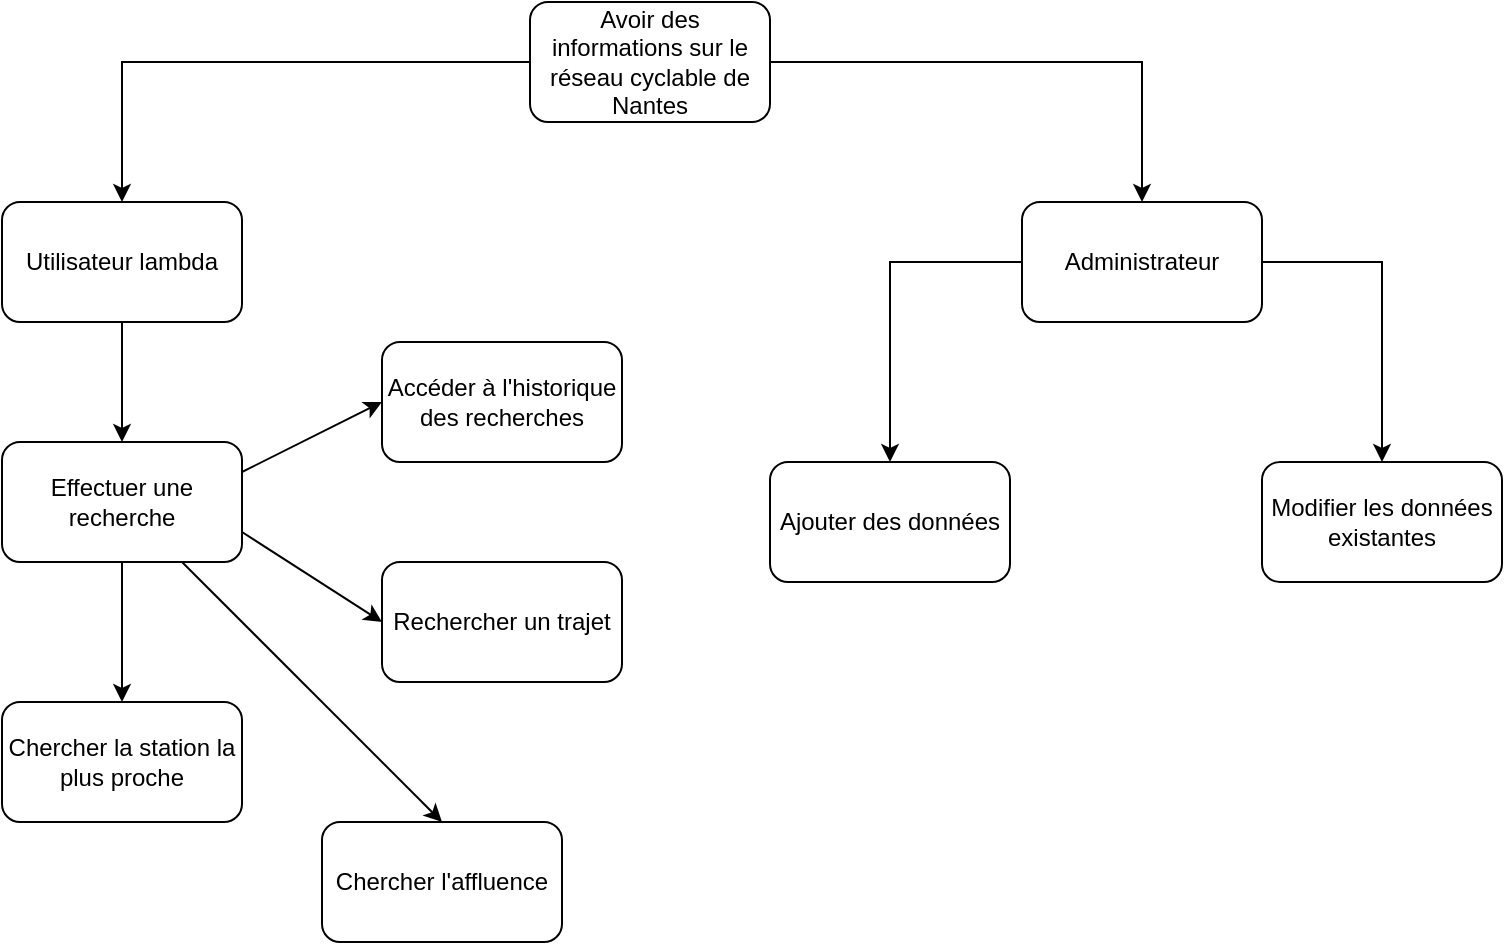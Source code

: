 <mxfile version="21.1.2" type="device">
  <diagram name="Page-1" id="9bde2a0nRje0BZCtym1A">
    <mxGraphModel dx="737" dy="355" grid="1" gridSize="10" guides="1" tooltips="1" connect="1" arrows="1" fold="1" page="1" pageScale="1" pageWidth="827" pageHeight="1169" math="0" shadow="0">
      <root>
        <mxCell id="0" />
        <mxCell id="1" parent="0" />
        <mxCell id="n06JU_qffFLI3z0BWXET-2" value="" style="rounded=1;whiteSpace=wrap;html=1;" vertex="1" parent="1">
          <mxGeometry x="314" y="40" width="120" height="60" as="geometry" />
        </mxCell>
        <mxCell id="n06JU_qffFLI3z0BWXET-8" style="edgeStyle=orthogonalEdgeStyle;rounded=0;orthogonalLoop=1;jettySize=auto;html=1;exitX=0;exitY=0.5;exitDx=0;exitDy=0;entryX=0.5;entryY=0;entryDx=0;entryDy=0;" edge="1" parent="1" source="n06JU_qffFLI3z0BWXET-3" target="n06JU_qffFLI3z0BWXET-6">
          <mxGeometry relative="1" as="geometry" />
        </mxCell>
        <mxCell id="n06JU_qffFLI3z0BWXET-9" style="edgeStyle=orthogonalEdgeStyle;rounded=0;orthogonalLoop=1;jettySize=auto;html=1;exitX=1;exitY=0.5;exitDx=0;exitDy=0;entryX=0.5;entryY=0;entryDx=0;entryDy=0;" edge="1" parent="1" source="n06JU_qffFLI3z0BWXET-3" target="n06JU_qffFLI3z0BWXET-7">
          <mxGeometry relative="1" as="geometry" />
        </mxCell>
        <mxCell id="n06JU_qffFLI3z0BWXET-3" value="Avoir des informations sur le réseau cyclable de Nantes" style="text;html=1;strokeColor=none;fillColor=none;align=center;verticalAlign=middle;whiteSpace=wrap;rounded=0;" vertex="1" parent="1">
          <mxGeometry x="314" y="40" width="120" height="60" as="geometry" />
        </mxCell>
        <mxCell id="n06JU_qffFLI3z0BWXET-4" value="" style="rounded=1;whiteSpace=wrap;html=1;" vertex="1" parent="1">
          <mxGeometry x="50" y="140" width="120" height="60" as="geometry" />
        </mxCell>
        <mxCell id="n06JU_qffFLI3z0BWXET-5" value="" style="rounded=1;whiteSpace=wrap;html=1;" vertex="1" parent="1">
          <mxGeometry x="560" y="140" width="120" height="60" as="geometry" />
        </mxCell>
        <mxCell id="n06JU_qffFLI3z0BWXET-18" style="edgeStyle=orthogonalEdgeStyle;rounded=0;orthogonalLoop=1;jettySize=auto;html=1;exitX=0.5;exitY=1;exitDx=0;exitDy=0;entryX=0.5;entryY=0;entryDx=0;entryDy=0;" edge="1" parent="1" source="n06JU_qffFLI3z0BWXET-6" target="n06JU_qffFLI3z0BWXET-17">
          <mxGeometry relative="1" as="geometry" />
        </mxCell>
        <mxCell id="n06JU_qffFLI3z0BWXET-6" value="Utilisateur lambda" style="text;html=1;strokeColor=none;fillColor=none;align=center;verticalAlign=middle;whiteSpace=wrap;rounded=0;" vertex="1" parent="1">
          <mxGeometry x="50" y="140" width="120" height="60" as="geometry" />
        </mxCell>
        <mxCell id="n06JU_qffFLI3z0BWXET-14" style="edgeStyle=orthogonalEdgeStyle;rounded=0;orthogonalLoop=1;jettySize=auto;html=1;exitX=0;exitY=0.5;exitDx=0;exitDy=0;entryX=0.5;entryY=0;entryDx=0;entryDy=0;" edge="1" parent="1" source="n06JU_qffFLI3z0BWXET-7" target="n06JU_qffFLI3z0BWXET-11">
          <mxGeometry relative="1" as="geometry" />
        </mxCell>
        <mxCell id="n06JU_qffFLI3z0BWXET-15" style="edgeStyle=orthogonalEdgeStyle;rounded=0;orthogonalLoop=1;jettySize=auto;html=1;exitX=1;exitY=0.5;exitDx=0;exitDy=0;entryX=0.5;entryY=0;entryDx=0;entryDy=0;" edge="1" parent="1" source="n06JU_qffFLI3z0BWXET-7" target="n06JU_qffFLI3z0BWXET-13">
          <mxGeometry relative="1" as="geometry" />
        </mxCell>
        <mxCell id="n06JU_qffFLI3z0BWXET-7" value="Administrateur" style="text;html=1;strokeColor=none;fillColor=none;align=center;verticalAlign=middle;whiteSpace=wrap;rounded=0;" vertex="1" parent="1">
          <mxGeometry x="560" y="140" width="120" height="60" as="geometry" />
        </mxCell>
        <mxCell id="n06JU_qffFLI3z0BWXET-10" value="" style="rounded=1;whiteSpace=wrap;html=1;" vertex="1" parent="1">
          <mxGeometry x="434" y="270" width="120" height="60" as="geometry" />
        </mxCell>
        <mxCell id="n06JU_qffFLI3z0BWXET-11" value="Ajouter des données" style="text;html=1;strokeColor=none;fillColor=none;align=center;verticalAlign=middle;whiteSpace=wrap;rounded=0;" vertex="1" parent="1">
          <mxGeometry x="434" y="270" width="120" height="60" as="geometry" />
        </mxCell>
        <mxCell id="n06JU_qffFLI3z0BWXET-12" value="" style="rounded=1;whiteSpace=wrap;html=1;" vertex="1" parent="1">
          <mxGeometry x="680" y="270" width="120" height="60" as="geometry" />
        </mxCell>
        <mxCell id="n06JU_qffFLI3z0BWXET-13" value="Modifier les données existantes" style="text;html=1;strokeColor=none;fillColor=none;align=center;verticalAlign=middle;whiteSpace=wrap;rounded=0;" vertex="1" parent="1">
          <mxGeometry x="680" y="270" width="120" height="60" as="geometry" />
        </mxCell>
        <mxCell id="n06JU_qffFLI3z0BWXET-16" value="" style="rounded=1;whiteSpace=wrap;html=1;" vertex="1" parent="1">
          <mxGeometry x="50" y="260" width="120" height="60" as="geometry" />
        </mxCell>
        <mxCell id="n06JU_qffFLI3z0BWXET-27" style="edgeStyle=orthogonalEdgeStyle;rounded=0;orthogonalLoop=1;jettySize=auto;html=1;exitX=0.5;exitY=1;exitDx=0;exitDy=0;entryX=0.5;entryY=0;entryDx=0;entryDy=0;" edge="1" parent="1" source="n06JU_qffFLI3z0BWXET-17" target="n06JU_qffFLI3z0BWXET-26">
          <mxGeometry relative="1" as="geometry" />
        </mxCell>
        <mxCell id="n06JU_qffFLI3z0BWXET-17" value="Effectuer une recherche" style="text;html=1;strokeColor=none;fillColor=none;align=center;verticalAlign=middle;whiteSpace=wrap;rounded=0;" vertex="1" parent="1">
          <mxGeometry x="50" y="260" width="120" height="60" as="geometry" />
        </mxCell>
        <mxCell id="n06JU_qffFLI3z0BWXET-19" value="" style="rounded=1;whiteSpace=wrap;html=1;" vertex="1" parent="1">
          <mxGeometry x="240" y="210" width="120" height="60" as="geometry" />
        </mxCell>
        <mxCell id="n06JU_qffFLI3z0BWXET-20" value="Accéder à l&#39;historique des recherches" style="text;html=1;strokeColor=none;fillColor=none;align=center;verticalAlign=middle;whiteSpace=wrap;rounded=0;" vertex="1" parent="1">
          <mxGeometry x="240" y="210" width="120" height="60" as="geometry" />
        </mxCell>
        <mxCell id="n06JU_qffFLI3z0BWXET-21" value="" style="rounded=1;whiteSpace=wrap;html=1;" vertex="1" parent="1">
          <mxGeometry x="240" y="320" width="120" height="60" as="geometry" />
        </mxCell>
        <mxCell id="n06JU_qffFLI3z0BWXET-22" value="Rechercher un trajet" style="text;html=1;strokeColor=none;fillColor=none;align=center;verticalAlign=middle;whiteSpace=wrap;rounded=0;" vertex="1" parent="1">
          <mxGeometry x="240" y="320" width="120" height="60" as="geometry" />
        </mxCell>
        <mxCell id="n06JU_qffFLI3z0BWXET-23" value="" style="rounded=1;whiteSpace=wrap;html=1;" vertex="1" parent="1">
          <mxGeometry x="210" y="450" width="120" height="60" as="geometry" />
        </mxCell>
        <mxCell id="n06JU_qffFLI3z0BWXET-24" value="Chercher l&#39;affluence" style="text;html=1;strokeColor=none;fillColor=none;align=center;verticalAlign=middle;whiteSpace=wrap;rounded=0;" vertex="1" parent="1">
          <mxGeometry x="210" y="450" width="120" height="60" as="geometry" />
        </mxCell>
        <mxCell id="n06JU_qffFLI3z0BWXET-25" value="" style="rounded=1;whiteSpace=wrap;html=1;" vertex="1" parent="1">
          <mxGeometry x="50" y="390" width="120" height="60" as="geometry" />
        </mxCell>
        <mxCell id="n06JU_qffFLI3z0BWXET-26" value="Chercher la station la plus proche" style="text;html=1;strokeColor=none;fillColor=none;align=center;verticalAlign=middle;whiteSpace=wrap;rounded=0;" vertex="1" parent="1">
          <mxGeometry x="50" y="390" width="120" height="60" as="geometry" />
        </mxCell>
        <mxCell id="n06JU_qffFLI3z0BWXET-30" value="" style="endArrow=classic;html=1;rounded=0;entryX=0.5;entryY=0;entryDx=0;entryDy=0;" edge="1" parent="1" source="n06JU_qffFLI3z0BWXET-17" target="n06JU_qffFLI3z0BWXET-24">
          <mxGeometry width="50" height="50" relative="1" as="geometry">
            <mxPoint x="140" y="360" as="sourcePoint" />
            <mxPoint x="190" y="310" as="targetPoint" />
          </mxGeometry>
        </mxCell>
        <mxCell id="n06JU_qffFLI3z0BWXET-32" value="" style="endArrow=classic;html=1;rounded=0;exitX=1;exitY=0.75;exitDx=0;exitDy=0;entryX=0;entryY=0.5;entryDx=0;entryDy=0;" edge="1" parent="1" source="n06JU_qffFLI3z0BWXET-17" target="n06JU_qffFLI3z0BWXET-22">
          <mxGeometry width="50" height="50" relative="1" as="geometry">
            <mxPoint x="210" y="330" as="sourcePoint" />
            <mxPoint x="260" y="280" as="targetPoint" />
          </mxGeometry>
        </mxCell>
        <mxCell id="n06JU_qffFLI3z0BWXET-33" value="" style="endArrow=classic;html=1;rounded=0;entryX=0;entryY=0.5;entryDx=0;entryDy=0;exitX=1;exitY=0.25;exitDx=0;exitDy=0;" edge="1" parent="1" source="n06JU_qffFLI3z0BWXET-17" target="n06JU_qffFLI3z0BWXET-20">
          <mxGeometry width="50" height="50" relative="1" as="geometry">
            <mxPoint x="210" y="330" as="sourcePoint" />
            <mxPoint x="260" y="280" as="targetPoint" />
          </mxGeometry>
        </mxCell>
      </root>
    </mxGraphModel>
  </diagram>
</mxfile>
